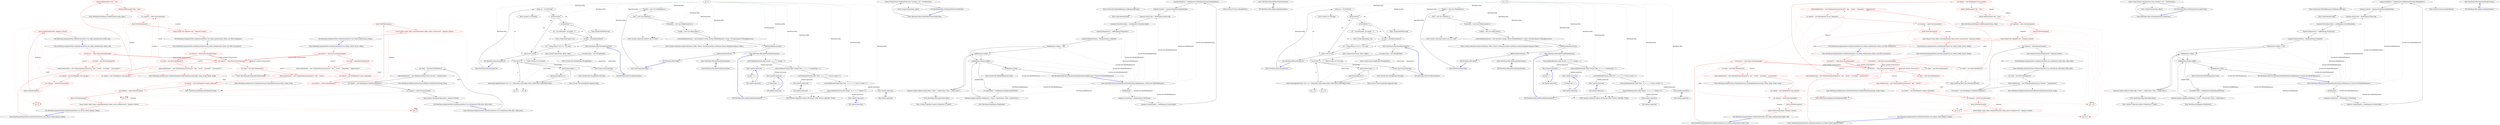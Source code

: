 digraph  {
m0_44 [label="Entry RestSharp.RestRequest.AddParameter(string, object)", span="219-219", cluster="RestSharp.RestRequest.AddParameter(string, object)", file="AuthenticationTests.cs"];
m0_12 [label="Entry RestSharp.IntegrationTests.AuthenticationTests.Can_Obtain_OAuth_Request_Token()", span="19-19", cluster="RestSharp.IntegrationTests.AuthenticationTests.Can_Obtain_OAuth_Request_Token()", file="AuthenticationTests.cs"];
m0_13 [color=red, community=0, label="var baseUrl = ''http://term.ie/oauth/example''", span="21-21", cluster="RestSharp.IntegrationTests.AuthenticationTests.Can_Obtain_OAuth_Request_Token()", file="AuthenticationTests.cs"];
m0_14 [color=red, community=0, label="var client = new RestClient(baseUrl)", span="22-22", cluster="RestSharp.IntegrationTests.AuthenticationTests.Can_Obtain_OAuth_Request_Token()", file="AuthenticationTests.cs"];
m0_15 [color=red, community=0, label="client.Authenticator = new OAuthAuthenticator(baseUrl, ''key'', ''secret'')", span="23-23", cluster="RestSharp.IntegrationTests.AuthenticationTests.Can_Obtain_OAuth_Request_Token()", file="AuthenticationTests.cs"];
m0_17 [color=red, community=0, label="var response = client.Execute(request)", span="25-25", cluster="RestSharp.IntegrationTests.AuthenticationTests.Can_Obtain_OAuth_Request_Token()", file="AuthenticationTests.cs"];
m0_16 [color=red, community=0, label="var request = new RestRequest(''request_token.php'')", span="24-24", cluster="RestSharp.IntegrationTests.AuthenticationTests.Can_Obtain_OAuth_Request_Token()", file="AuthenticationTests.cs"];
m0_18 [color=red, community=0, label="Assert.NotNull(response)", span="27-27", cluster="RestSharp.IntegrationTests.AuthenticationTests.Can_Obtain_OAuth_Request_Token()", file="AuthenticationTests.cs"];
m0_19 [color=red, community=0, label="Assert.Equal(''oauth_token=requestkey&oauth_token_secret=requestsecret'', response.Content)", span="28-28", cluster="RestSharp.IntegrationTests.AuthenticationTests.Can_Obtain_OAuth_Request_Token()", file="AuthenticationTests.cs"];
m0_20 [label="Exit RestSharp.IntegrationTests.AuthenticationTests.Can_Obtain_OAuth_Request_Token()", span="19-19", cluster="RestSharp.IntegrationTests.AuthenticationTests.Can_Obtain_OAuth_Request_Token()", file="AuthenticationTests.cs"];
m0_33 [label="Entry RestSharp.IntegrationTests.AuthenticationTests.Can_Make_Authenticated_OAuth_Call_With_Parameters()", span="46-46", cluster="RestSharp.IntegrationTests.AuthenticationTests.Can_Make_Authenticated_OAuth_Call_With_Parameters()", file="AuthenticationTests.cs"];
m0_34 [color=red, community=0, label="var baseUrl = ''http://term.ie/oauth/example''", span="48-48", cluster="RestSharp.IntegrationTests.AuthenticationTests.Can_Make_Authenticated_OAuth_Call_With_Parameters()", file="AuthenticationTests.cs"];
m0_35 [color=red, community=0, label="var client = new RestClient(baseUrl)", span="49-49", cluster="RestSharp.IntegrationTests.AuthenticationTests.Can_Make_Authenticated_OAuth_Call_With_Parameters()", file="AuthenticationTests.cs"];
m0_36 [color=red, community=0, label="client.Authenticator = new OAuthAuthenticator(baseUrl, ''key'', ''secret'', ''accesskey'', ''accesssecret'')", span="50-50", cluster="RestSharp.IntegrationTests.AuthenticationTests.Can_Make_Authenticated_OAuth_Call_With_Parameters()", file="AuthenticationTests.cs"];
m0_40 [color=red, community=0, label="var response = client.Execute(request)", span="54-54", cluster="RestSharp.IntegrationTests.AuthenticationTests.Can_Make_Authenticated_OAuth_Call_With_Parameters()", file="AuthenticationTests.cs"];
m0_37 [color=red, community=0, label="var request = new RestRequest(''echo_api.php'')", span="51-51", cluster="RestSharp.IntegrationTests.AuthenticationTests.Can_Make_Authenticated_OAuth_Call_With_Parameters()", file="AuthenticationTests.cs"];
m0_38 [color=red, community=0, label="request.AddParameter(''foo'', ''bar'')", span="52-52", cluster="RestSharp.IntegrationTests.AuthenticationTests.Can_Make_Authenticated_OAuth_Call_With_Parameters()", file="AuthenticationTests.cs"];
m0_39 [color=red, community=0, label="request.AddParameter(''fizz'', ''pop'')", span="53-53", cluster="RestSharp.IntegrationTests.AuthenticationTests.Can_Make_Authenticated_OAuth_Call_With_Parameters()", file="AuthenticationTests.cs"];
m0_41 [color=red, community=0, label="Assert.NotNull(response)", span="56-56", cluster="RestSharp.IntegrationTests.AuthenticationTests.Can_Make_Authenticated_OAuth_Call_With_Parameters()", file="AuthenticationTests.cs"];
m0_42 [color=red, community=0, label="Assert.Equal(''fizz=pop&foo=bar'', response.Content)", span="57-57", cluster="RestSharp.IntegrationTests.AuthenticationTests.Can_Make_Authenticated_OAuth_Call_With_Parameters()", file="AuthenticationTests.cs"];
m0_43 [label="Exit RestSharp.IntegrationTests.AuthenticationTests.Can_Make_Authenticated_OAuth_Call_With_Parameters()", span="46-46", cluster="RestSharp.IntegrationTests.AuthenticationTests.Can_Make_Authenticated_OAuth_Call_With_Parameters()", file="AuthenticationTests.cs"];
m0_45 [label="Entry RestSharp.IntegrationTests.AuthenticationTests.Can_Make_Authenticated_OAuth_Call()", span="61-61", cluster="RestSharp.IntegrationTests.AuthenticationTests.Can_Make_Authenticated_OAuth_Call()", file="AuthenticationTests.cs"];
m0_46 [color=red, community=0, label="var baseUrl = ''http://term.ie/oauth/example''", span="63-63", cluster="RestSharp.IntegrationTests.AuthenticationTests.Can_Make_Authenticated_OAuth_Call()", file="AuthenticationTests.cs"];
m0_47 [color=red, community=0, label="var client = new RestClient(baseUrl)", span="64-64", cluster="RestSharp.IntegrationTests.AuthenticationTests.Can_Make_Authenticated_OAuth_Call()", file="AuthenticationTests.cs"];
m0_48 [color=red, community=0, label="client.Authenticator = new OAuthAuthenticator(baseUrl, ''key'', ''secret'', ''accesskey'', ''accesssecret'')", span="65-65", cluster="RestSharp.IntegrationTests.AuthenticationTests.Can_Make_Authenticated_OAuth_Call()", file="AuthenticationTests.cs"];
m0_50 [color=red, community=0, label="var response = client.Execute(request)", span="67-67", cluster="RestSharp.IntegrationTests.AuthenticationTests.Can_Make_Authenticated_OAuth_Call()", file="AuthenticationTests.cs"];
m0_49 [color=red, community=0, label="var request = new RestRequest(''echo_api.php'')", span="66-66", cluster="RestSharp.IntegrationTests.AuthenticationTests.Can_Make_Authenticated_OAuth_Call()", file="AuthenticationTests.cs"];
m0_51 [color=red, community=0, label="Assert.NotNull(response)", span="69-69", cluster="RestSharp.IntegrationTests.AuthenticationTests.Can_Make_Authenticated_OAuth_Call()", file="AuthenticationTests.cs"];
m0_52 [color=red, community=0, label="Assert.Equal(string.Empty, response.Content)", span="70-70", cluster="RestSharp.IntegrationTests.AuthenticationTests.Can_Make_Authenticated_OAuth_Call()", file="AuthenticationTests.cs"];
m0_53 [label="Exit RestSharp.IntegrationTests.AuthenticationTests.Can_Make_Authenticated_OAuth_Call()", span="61-61", cluster="RestSharp.IntegrationTests.AuthenticationTests.Can_Make_Authenticated_OAuth_Call()", file="AuthenticationTests.cs"];
m0_21 [label="Entry RestSharp.Authenticators.OAuthAuthenticator.OAuthAuthenticator(string, string, string)", span="29-29", cluster="RestSharp.Authenticators.OAuthAuthenticator.OAuthAuthenticator(string, string, string)", file="AuthenticationTests.cs"];
m0_9 [label="Entry RestSharp.RestRequest.RestRequest(string)", span="64-64", cluster="RestSharp.RestRequest.RestRequest(string)", file="AuthenticationTests.cs"];
m0_23 [label="Entry RestSharp.IntegrationTests.AuthenticationTests.Can_Obtain_OAuth_Access_Token()", span="32-32", cluster="RestSharp.IntegrationTests.AuthenticationTests.Can_Obtain_OAuth_Access_Token()", file="AuthenticationTests.cs"];
m0_24 [color=red, community=0, label="var baseUrl = ''http://term.ie/oauth/example''", span="34-34", cluster="RestSharp.IntegrationTests.AuthenticationTests.Can_Obtain_OAuth_Access_Token()", file="AuthenticationTests.cs"];
m0_25 [color=red, community=0, label="var client = new RestClient(baseUrl)", span="35-35", cluster="RestSharp.IntegrationTests.AuthenticationTests.Can_Obtain_OAuth_Access_Token()", file="AuthenticationTests.cs"];
m0_26 [color=red, community=0, label="client.Authenticator = new OAuthAuthenticator(baseUrl, ''key'', ''secret'', ''requestkey'', ''requestsecret'')", span="36-36", cluster="RestSharp.IntegrationTests.AuthenticationTests.Can_Obtain_OAuth_Access_Token()", file="AuthenticationTests.cs"];
m0_28 [color=red, community=0, label="var response = client.Execute(request)", span="38-38", cluster="RestSharp.IntegrationTests.AuthenticationTests.Can_Obtain_OAuth_Access_Token()", file="AuthenticationTests.cs"];
m0_27 [color=red, community=0, label="var request = new RestRequest(''access_token.php'')", span="37-37", cluster="RestSharp.IntegrationTests.AuthenticationTests.Can_Obtain_OAuth_Access_Token()", file="AuthenticationTests.cs"];
m0_29 [color=red, community=0, label="Assert.NotNull(response)", span="40-40", cluster="RestSharp.IntegrationTests.AuthenticationTests.Can_Obtain_OAuth_Access_Token()", file="AuthenticationTests.cs"];
m0_30 [color=red, community=0, label="Assert.Equal(''oauth_token=accesskey&oauth_token_secret=accesssecret'', response.Content)", span="41-41", cluster="RestSharp.IntegrationTests.AuthenticationTests.Can_Obtain_OAuth_Access_Token()", file="AuthenticationTests.cs"];
m0_31 [label="Exit RestSharp.IntegrationTests.AuthenticationTests.Can_Obtain_OAuth_Access_Token()", span="32-32", cluster="RestSharp.IntegrationTests.AuthenticationTests.Can_Obtain_OAuth_Access_Token()", file="AuthenticationTests.cs"];
m0_32 [label="Entry RestSharp.Authenticators.OAuthAuthenticator.OAuthAuthenticator(string, string, string, string, string)", span="33-33", cluster="RestSharp.Authenticators.OAuthAuthenticator.OAuthAuthenticator(string, string, string, string, string)", file="AuthenticationTests.cs"];
m0_8 [label="Entry RestSharp.HttpBasicAuthenticator.HttpBasicAuthenticator(string, string)", span="27-27", cluster="RestSharp.HttpBasicAuthenticator.HttpBasicAuthenticator(string, string)", file="AuthenticationTests.cs"];
m0_0 [label="Entry RestSharp.IntegrationTests.AuthenticationTests.Can_Authenticate_With_Basic_Http_Auth()", span="9-9", cluster="RestSharp.IntegrationTests.AuthenticationTests.Can_Authenticate_With_Basic_Http_Auth()", file="AuthenticationTests.cs"];
m0_1 [label="var client = new RestClient(BaseUrl)", span="10-10", cluster="RestSharp.IntegrationTests.AuthenticationTests.Can_Authenticate_With_Basic_Http_Auth()", file="AuthenticationTests.cs"];
m0_2 [label="client.Authenticator = new HttpBasicAuthenticator(''testuser'', ''testpassword'')", span="11-11", cluster="RestSharp.IntegrationTests.AuthenticationTests.Can_Authenticate_With_Basic_Http_Auth()", file="AuthenticationTests.cs"];
m0_4 [label="var response = client.Execute(request)", span="13-13", cluster="RestSharp.IntegrationTests.AuthenticationTests.Can_Authenticate_With_Basic_Http_Auth()", file="AuthenticationTests.cs"];
m0_3 [label="var request = new RestRequest(''Authentication/Basic'')", span="12-12", cluster="RestSharp.IntegrationTests.AuthenticationTests.Can_Authenticate_With_Basic_Http_Auth()", file="AuthenticationTests.cs"];
m0_5 [label="Assert.Equal(''testuser|testpassword'', response.Content)", span="15-15", cluster="RestSharp.IntegrationTests.AuthenticationTests.Can_Authenticate_With_Basic_Http_Auth()", file="AuthenticationTests.cs"];
m0_6 [label="Exit RestSharp.IntegrationTests.AuthenticationTests.Can_Authenticate_With_Basic_Http_Auth()", span="9-9", cluster="RestSharp.IntegrationTests.AuthenticationTests.Can_Authenticate_With_Basic_Http_Auth()", file="AuthenticationTests.cs"];
m0_7 [label="Entry RestSharp.RestClient.RestClient(string)", span="54-54", cluster="RestSharp.RestClient.RestClient(string)", file="AuthenticationTests.cs"];
m1_51 [label="Entry RestSharp.Http.EncodeParameters()", span="178-178", cluster="RestSharp.Http.EncodeParameters()", file="Http.cs"];
m1_54 [label="var querystring = new StringBuilder()", span="180-180", cluster="RestSharp.Http.EncodeParameters()", file="Http.cs"];
m1_55 [label=Parameters, span="181-181", cluster="RestSharp.Http.EncodeParameters()", file="Http.cs"];
m1_56 [label="querystring.Length > 1", span="183-183", cluster="RestSharp.Http.EncodeParameters()", file="Http.cs"];
m1_57 [label="querystring.Append(''&'')", span="184-184", cluster="RestSharp.Http.EncodeParameters()", file="Http.cs"];
m1_58 [label="querystring.AppendFormat(''{0}={1}'', HttpUtility.UrlEncode(p.Name), HttpUtility.UrlEncode(p.Value))", span="185-185", cluster="RestSharp.Http.EncodeParameters()", file="Http.cs"];
m1_59 [label="return querystring.ToString();", span="188-188", cluster="RestSharp.Http.EncodeParameters()", file="Http.cs"];
m1_60 [label="Exit RestSharp.Http.EncodeParameters()", span="178-178", cluster="RestSharp.Http.EncodeParameters()", file="Http.cs"];
m1_22 [label="Entry System.Collections.Generic.IDictionary<TKey, TValue>.Add(TKey, TValue)", span="0-0", cluster="System.Collections.Generic.IDictionary<TKey, TValue>.Add(TKey, TValue)", file="Http.cs"];
m1_61 [label="Entry System.Text.StringBuilder.StringBuilder()", span="0-0", cluster="System.Text.StringBuilder.StringBuilder()", file="Http.cs"];
m1_38 [label="Entry string.Format(string, object)", span="0-0", cluster="string.Format(string, object)", file="Http.cs"];
m1_9 [label="Entry System.Collections.Generic.List<T>.List()", span="0-0", cluster="System.Collections.Generic.List<T>.List()", file="Http.cs"];
m1_84 [label="Entry System.Net.HttpWebResponse.GetResponseStream()", span="0-0", cluster="System.Net.HttpWebResponse.GetResponseStream()", file="Http.cs"];
m1_33 [label="Entry lambda expression", span="152-152", cluster="lambda expression", file="Http.cs"];
m1_23 [label="Entry lambda expression", span="148-148", cluster="lambda expression", file="Http.cs"];
m1_26 [label="Entry lambda expression", span="149-149", cluster="lambda expression", file="Http.cs"];
m1_29 [label="Entry lambda expression", span="150-150", cluster="lambda expression", file="Http.cs"];
m1_31 [label="Entry lambda expression", span="151-151", cluster="lambda expression", file="Http.cs"];
m1_24 [label="r.Accept = v", span="148-148", cluster="lambda expression", file="Http.cs"];
m1_25 [label="Exit lambda expression", span="148-148", cluster="lambda expression", file="Http.cs"];
m1_27 [label="r.ContentType = v", span="149-149", cluster="lambda expression", file="Http.cs"];
m1_28 [label="Exit lambda expression", span="149-149", cluster="lambda expression", file="Http.cs"];
m1_30 [label="Exit lambda expression", span="150-150", cluster="lambda expression", file="Http.cs"];
m1_32 [label="Exit lambda expression", span="151-151", cluster="lambda expression", file="Http.cs"];
m1_34 [label="Exit lambda expression", span="152-152", cluster="lambda expression", file="Http.cs"];
m1_0 [label="Entry RestSharp.Http.Http()", span="131-131", cluster="RestSharp.Http.Http()", file="Http.cs"];
m1_1 [label="Headers = new List<HttpHeader>()", span="133-133", cluster="RestSharp.Http.Http()", file="Http.cs"];
m1_2 [label="Files = new List<HttpFile>()", span="134-134", cluster="RestSharp.Http.Http()", file="Http.cs"];
m1_3 [label="Parameters = new List<HttpParameter>()", span="135-135", cluster="RestSharp.Http.Http()", file="Http.cs"];
m1_4 [label="Cookies = new List<HttpCookie>()", span="136-136", cluster="RestSharp.Http.Http()", file="Http.cs"];
m1_5 [label="_restrictedHeaderActions = new Dictionary<string, Action<HttpWebRequest, string>>(StringComparer.OrdinalIgnoreCase)", span="138-138", cluster="RestSharp.Http.Http()", file="Http.cs"];
m1_6 [label="AddSharedHeaderActions()", span="140-140", cluster="RestSharp.Http.Http()", file="Http.cs"];
m1_7 [label="AddSyncHeaderActions()", span="141-141", cluster="RestSharp.Http.Http()", file="Http.cs"];
m1_8 [label="Exit RestSharp.Http.Http()", span="131-131", cluster="RestSharp.Http.Http()", file="Http.cs"];
m1_66 [label="Entry RestSharp.Http.ExtractResponseData(RestSharp.HttpResponse, System.Net.HttpWebResponse)", span="191-191", cluster="RestSharp.Http.ExtractResponseData(RestSharp.HttpResponse, System.Net.HttpWebResponse)", file="Http.cs"];
m1_67 [label=webResponse, span="193-193", cluster="RestSharp.Http.ExtractResponseData(RestSharp.HttpResponse, System.Net.HttpWebResponse)", file="Http.cs"];
m1_68 [label="response.ContentType = webResponse.ContentType", span="199-199", cluster="RestSharp.Http.ExtractResponseData(RestSharp.HttpResponse, System.Net.HttpWebResponse)", file="Http.cs"];
m1_69 [label="response.ContentLength = webResponse.ContentLength", span="200-200", cluster="RestSharp.Http.ExtractResponseData(RestSharp.HttpResponse, System.Net.HttpWebResponse)", file="Http.cs"];
m1_70 [label="response.RawBytes = webResponse.GetResponseStream().ReadAsBytes()", span="201-201", cluster="RestSharp.Http.ExtractResponseData(RestSharp.HttpResponse, System.Net.HttpWebResponse)", file="Http.cs"];
m1_71 [label="response.Content = response.RawBytes.ReadAsString()", span="202-202", cluster="RestSharp.Http.ExtractResponseData(RestSharp.HttpResponse, System.Net.HttpWebResponse)", file="Http.cs"];
m1_72 [label="response.StatusCode = webResponse.StatusCode", span="203-203", cluster="RestSharp.Http.ExtractResponseData(RestSharp.HttpResponse, System.Net.HttpWebResponse)", file="Http.cs"];
m1_73 [label="response.StatusDescription = webResponse.StatusDescription", span="204-204", cluster="RestSharp.Http.ExtractResponseData(RestSharp.HttpResponse, System.Net.HttpWebResponse)", file="Http.cs"];
m1_74 [label="response.ResponseUri = webResponse.ResponseUri", span="205-205", cluster="RestSharp.Http.ExtractResponseData(RestSharp.HttpResponse, System.Net.HttpWebResponse)", file="Http.cs"];
m1_75 [label="response.ResponseStatus = ResponseStatus.Completed", span="206-206", cluster="RestSharp.Http.ExtractResponseData(RestSharp.HttpResponse, System.Net.HttpWebResponse)", file="Http.cs"];
m1_76 [label="webResponse.Cookies != null", span="208-208", cluster="RestSharp.Http.ExtractResponseData(RestSharp.HttpResponse, System.Net.HttpWebResponse)", file="Http.cs"];
m1_77 [label="webResponse.Cookies", span="210-210", cluster="RestSharp.Http.ExtractResponseData(RestSharp.HttpResponse, System.Net.HttpWebResponse)", file="Http.cs"];
m1_78 [label="response.Cookies.Add(new HttpCookie { Name = cookie.Name, Value = cookie.Value })", span="212-212", cluster="RestSharp.Http.ExtractResponseData(RestSharp.HttpResponse, System.Net.HttpWebResponse)", file="Http.cs"];
m1_79 [label="webResponse.Headers.AllKeys", span="216-216", cluster="RestSharp.Http.ExtractResponseData(RestSharp.HttpResponse, System.Net.HttpWebResponse)", file="Http.cs"];
m1_80 [label="var headerValue = webResponse.Headers[headerName]", span="218-218", cluster="RestSharp.Http.ExtractResponseData(RestSharp.HttpResponse, System.Net.HttpWebResponse)", file="Http.cs"];
m1_81 [label="response.Headers.Add(new HttpHeader { Name = headerName, Value = headerValue })", span="219-219", cluster="RestSharp.Http.ExtractResponseData(RestSharp.HttpResponse, System.Net.HttpWebResponse)", file="Http.cs"];
m1_82 [label="webResponse.Close()", span="222-222", cluster="RestSharp.Http.ExtractResponseData(RestSharp.HttpResponse, System.Net.HttpWebResponse)", file="Http.cs"];
m1_83 [label="Exit RestSharp.Http.ExtractResponseData(RestSharp.HttpResponse, System.Net.HttpWebResponse)", span="191-191", cluster="RestSharp.Http.ExtractResponseData(RestSharp.HttpResponse, System.Net.HttpWebResponse)", file="Http.cs"];
m1_87 [label="Entry RestSharp.HttpCookie.HttpCookie()", span="10-10", cluster="RestSharp.HttpCookie.HttpCookie()", file="Http.cs"];
m1_62 [label="Entry System.Text.StringBuilder.Append(string)", span="0-0", cluster="System.Text.StringBuilder.Append(string)", file="Http.cs"];
m1_39 [label="Entry RestSharp.Http.AssembleUrl()", span="163-163", cluster="RestSharp.Http.AssembleUrl()", file="Http.cs"];
m1_40 [label="string url = Url.ToString()", span="165-165", cluster="RestSharp.Http.AssembleUrl()", file="Http.cs"];
m1_41 [label=HasParameters, span="166-166", cluster="RestSharp.Http.AssembleUrl()", file="Http.cs"];
m1_42 [label="url.EndsWith(''/'')", span="168-168", cluster="RestSharp.Http.AssembleUrl()", file="Http.cs"];
m1_43 [label="url = url.Substring(0, url.Length - 1)", span="170-170", cluster="RestSharp.Http.AssembleUrl()", file="Http.cs"];
m1_45 [label="url = string.Format(''{0}?{1}'', url, data)", span="173-173", cluster="RestSharp.Http.AssembleUrl()", file="Http.cs"];
m1_46 [label="return new Uri(url);", span="175-175", cluster="RestSharp.Http.AssembleUrl()", file="Http.cs"];
m1_44 [label="var data = EncodeParameters()", span="172-172", cluster="RestSharp.Http.AssembleUrl()", file="Http.cs"];
m1_47 [label="Exit RestSharp.Http.AssembleUrl()", span="163-163", cluster="RestSharp.Http.AssembleUrl()", file="Http.cs"];
m1_48 [label="Entry System.Uri.ToString()", span="0-0", cluster="System.Uri.ToString()", file="Http.cs"];
m1_12 [label="Entry RestSharp.Http.AddSyncHeaderActions()", span="144-144", cluster="RestSharp.Http.AddSyncHeaderActions()", file="Http.cs"];
m1_13 [label="Exit RestSharp.Http.AddSyncHeaderActions()", span="144-144", cluster="RestSharp.Http.AddSyncHeaderActions()", file="Http.cs"];
m1_86 [label="Entry byte[].ReadAsString()", span="63-63", cluster="byte[].ReadAsString()", file="Http.cs"];
m1_11 [label="Entry RestSharp.Http.AddSharedHeaderActions()", span="146-146", cluster="RestSharp.Http.AddSharedHeaderActions()", file="Http.cs"];
m1_16 [label="_restrictedHeaderActions.Add(''Accept'', (r, v) => r.Accept = v)", span="148-148", cluster="RestSharp.Http.AddSharedHeaderActions()", file="Http.cs"];
m1_17 [label="_restrictedHeaderActions.Add(''Content-Type'', (r, v) => r.ContentType = v)", span="149-149", cluster="RestSharp.Http.AddSharedHeaderActions()", file="Http.cs"];
m1_18 [label="_restrictedHeaderActions.Add(''Date'', (r, v) => { /* Set by system */ })", span="150-150", cluster="RestSharp.Http.AddSharedHeaderActions()", file="Http.cs"];
m1_19 [label="_restrictedHeaderActions.Add(''Host'', (r, v) => { /* Set by system */ })", span="151-151", cluster="RestSharp.Http.AddSharedHeaderActions()", file="Http.cs"];
m1_20 [label="_restrictedHeaderActions.Add(''Range'', (r, v) => { /* Ignore */ })", span="152-152", cluster="RestSharp.Http.AddSharedHeaderActions()", file="Http.cs"];
m1_21 [label="Exit RestSharp.Http.AddSharedHeaderActions()", span="146-146", cluster="RestSharp.Http.AddSharedHeaderActions()", file="Http.cs"];
m1_88 [label="Entry System.Collections.Generic.ICollection<T>.Add(T)", span="0-0", cluster="System.Collections.Generic.ICollection<T>.Add(T)", file="Http.cs"];
m1_65 [label="Entry System.Text.StringBuilder.ToString()", span="0-0", cluster="System.Text.StringBuilder.ToString()", file="Http.cs"];
m1_90 [label="Entry System.Net.HttpWebResponse.Close()", span="0-0", cluster="System.Net.HttpWebResponse.Close()", file="Http.cs"];
m1_53 [label="Entry System.Uri.Uri(string)", span="0-0", cluster="System.Uri.Uri(string)", file="Http.cs"];
m1_50 [label="Entry string.Substring(int, int)", span="0-0", cluster="string.Substring(int, int)", file="Http.cs"];
m1_52 [label="Entry string.Format(string, object, object)", span="0-0", cluster="string.Format(string, object, object)", file="Http.cs"];
m1_85 [label="Entry System.IO.Stream.ReadAsBytes()", span="83-83", cluster="System.IO.Stream.ReadAsBytes()", file="Http.cs"];
m1_49 [label="Entry string.EndsWith(string)", span="0-0", cluster="string.EndsWith(string)", file="Http.cs"];
m1_35 [label="Entry RestSharp.Http.GetMultipartFormContentType()", span="156-156", cluster="RestSharp.Http.GetMultipartFormContentType()", file="Http.cs"];
m1_36 [label="return string.Format(''multipart/form-data; boundary={0}'', FormBoundary);", span="158-158", cluster="RestSharp.Http.GetMultipartFormContentType()", file="Http.cs"];
m1_37 [label="Exit RestSharp.Http.GetMultipartFormContentType()", span="156-156", cluster="RestSharp.Http.GetMultipartFormContentType()", file="Http.cs"];
m1_10 [label="Entry System.Collections.Generic.Dictionary<TKey, TValue>.Dictionary(System.Collections.Generic.IEqualityComparer<TKey>)", span="0-0", cluster="System.Collections.Generic.Dictionary<TKey, TValue>.Dictionary(System.Collections.Generic.IEqualityComparer<TKey>)", file="Http.cs"];
m1_89 [label="Entry RestSharp.HttpHeader.HttpHeader()", span="10-10", cluster="RestSharp.HttpHeader.HttpHeader()", file="Http.cs"];
m1_14 [label="Entry RestSharp.Http.AddAsyncHeaderActions()", span="145-145", cluster="RestSharp.Http.AddAsyncHeaderActions()", file="Http.cs"];
m1_15 [label="Exit RestSharp.Http.AddAsyncHeaderActions()", span="145-145", cluster="RestSharp.Http.AddAsyncHeaderActions()", file="Http.cs"];
m2_1_51 [label="Entry RestSharp.Http.EncodeParameters()", span="178-178", cluster="RestSharp.Http.EncodeParameters()", file=merged];
m2_1_54 [label="var querystring = new StringBuilder()", span="180-180", cluster="RestSharp.Http.EncodeParameters()", file=merged];
m2_1_55 [label=Parameters, span="181-181", cluster="RestSharp.Http.EncodeParameters()", file=merged];
m2_1_56 [label="querystring.Length > 1", span="183-183", cluster="RestSharp.Http.EncodeParameters()", file=merged];
m2_1_57 [label="querystring.Append(''&'')", span="184-184", cluster="RestSharp.Http.EncodeParameters()", file=merged];
m2_1_58 [label="querystring.AppendFormat(''{0}={1}'', HttpUtility.UrlEncode(p.Name), HttpUtility.UrlEncode(p.Value))", span="185-185", cluster="RestSharp.Http.EncodeParameters()", file=merged];
m2_1_59 [label="return querystring.ToString();", span="188-188", cluster="RestSharp.Http.EncodeParameters()", file=merged];
m2_1_60 [label="Exit RestSharp.Http.EncodeParameters()", span="178-178", cluster="RestSharp.Http.EncodeParameters()", file=merged];
m2_1_22 [label="Entry System.Collections.Generic.IDictionary<TKey, TValue>.Add(TKey, TValue)", span="0-0", cluster="System.Collections.Generic.IDictionary<TKey, TValue>.Add(TKey, TValue)", file=merged];
m2_0_9 [label="Entry RestSharp.RestRequest.RestRequest(string)", span="64-64", cluster="RestSharp.RestRequest.RestRequest(string)", file=merged];
m2_1_61 [label="Entry System.Text.StringBuilder.StringBuilder()", span="0-0", cluster="System.Text.StringBuilder.StringBuilder()", file=merged];
m2_1_38 [label="Entry string.Format(string, object)", span="0-0", cluster="string.Format(string, object)", file=merged];
m2_0_8 [label="Entry RestSharp.HttpBasicAuthenticator.HttpBasicAuthenticator(string, string)", span="27-27", cluster="RestSharp.HttpBasicAuthenticator.HttpBasicAuthenticator(string, string)", file=merged];
m2_1_9 [label="Entry System.Collections.Generic.List<T>.List()", span="0-0", cluster="System.Collections.Generic.List<T>.List()", file=merged];
m2_1_84 [label="Entry System.Net.HttpWebResponse.GetResponseStream()", span="0-0", cluster="System.Net.HttpWebResponse.GetResponseStream()", file=merged];
m2_1_31 [label="Entry lambda expression", span="151-151", cluster="lambda expression", file=merged];
m2_1_33 [label="Entry lambda expression", span="152-152", cluster="lambda expression", file=merged];
m2_1_23 [label="Entry lambda expression", span="148-148", cluster="lambda expression", file=merged];
m2_1_26 [label="Entry lambda expression", span="149-149", cluster="lambda expression", file=merged];
m2_1_29 [label="Entry lambda expression", span="150-150", cluster="lambda expression", file=merged];
m2_1_24 [label="r.Accept = v", span="148-148", cluster="lambda expression", file=merged];
m2_1_25 [label="Exit lambda expression", span="148-148", cluster="lambda expression", file=merged];
m2_1_27 [label="r.ContentType = v", span="149-149", cluster="lambda expression", file=merged];
m2_1_28 [label="Exit lambda expression", span="149-149", cluster="lambda expression", file=merged];
m2_1_30 [label="Exit lambda expression", span="150-150", cluster="lambda expression", file=merged];
m2_1_32 [label="Exit lambda expression", span="151-151", cluster="lambda expression", file=merged];
m2_1_34 [label="Exit lambda expression", span="152-152", cluster="lambda expression", file=merged];
m2_1_87 [label="Entry RestSharp.HttpCookie.HttpCookie()", span="10-10", cluster="RestSharp.HttpCookie.HttpCookie()", file=merged];
m2_0_7 [label="Entry RestSharp.RestClient.RestClient(string)", span="54-54", cluster="RestSharp.RestClient.RestClient(string)", file=merged];
m2_1_0 [label="Entry RestSharp.Http.Http()", span="131-131", cluster="RestSharp.Http.Http()", file=merged];
m2_1_1 [label="Headers = new List<HttpHeader>()", span="133-133", cluster="RestSharp.Http.Http()", file=merged];
m2_1_2 [label="Files = new List<HttpFile>()", span="134-134", cluster="RestSharp.Http.Http()", file=merged];
m2_1_3 [label="Parameters = new List<HttpParameter>()", span="135-135", cluster="RestSharp.Http.Http()", file=merged];
m2_1_4 [label="Cookies = new List<HttpCookie>()", span="136-136", cluster="RestSharp.Http.Http()", file=merged];
m2_1_5 [label="_restrictedHeaderActions = new Dictionary<string, Action<HttpWebRequest, string>>(StringComparer.OrdinalIgnoreCase)", span="138-138", cluster="RestSharp.Http.Http()", file=merged];
m2_1_6 [label="AddSharedHeaderActions()", span="140-140", cluster="RestSharp.Http.Http()", file=merged];
m2_1_7 [label="AddSyncHeaderActions()", span="141-141", cluster="RestSharp.Http.Http()", file=merged];
m2_1_8 [label="Exit RestSharp.Http.Http()", span="131-131", cluster="RestSharp.Http.Http()", file=merged];
m2_1_66 [label="Entry RestSharp.Http.ExtractResponseData(RestSharp.HttpResponse, System.Net.HttpWebResponse)", span="191-191", cluster="RestSharp.Http.ExtractResponseData(RestSharp.HttpResponse, System.Net.HttpWebResponse)", file=merged];
m2_1_67 [label=webResponse, span="193-193", cluster="RestSharp.Http.ExtractResponseData(RestSharp.HttpResponse, System.Net.HttpWebResponse)", file=merged];
m2_1_68 [label="response.ContentType = webResponse.ContentType", span="199-199", cluster="RestSharp.Http.ExtractResponseData(RestSharp.HttpResponse, System.Net.HttpWebResponse)", file=merged];
m2_1_69 [label="response.ContentLength = webResponse.ContentLength", span="200-200", cluster="RestSharp.Http.ExtractResponseData(RestSharp.HttpResponse, System.Net.HttpWebResponse)", file=merged];
m2_1_70 [label="response.RawBytes = webResponse.GetResponseStream().ReadAsBytes()", span="201-201", cluster="RestSharp.Http.ExtractResponseData(RestSharp.HttpResponse, System.Net.HttpWebResponse)", file=merged];
m2_1_71 [label="response.Content = response.RawBytes.ReadAsString()", span="202-202", cluster="RestSharp.Http.ExtractResponseData(RestSharp.HttpResponse, System.Net.HttpWebResponse)", file=merged];
m2_1_72 [label="response.StatusCode = webResponse.StatusCode", span="203-203", cluster="RestSharp.Http.ExtractResponseData(RestSharp.HttpResponse, System.Net.HttpWebResponse)", file=merged];
m2_1_73 [label="response.StatusDescription = webResponse.StatusDescription", span="204-204", cluster="RestSharp.Http.ExtractResponseData(RestSharp.HttpResponse, System.Net.HttpWebResponse)", file=merged];
m2_1_74 [label="response.ResponseUri = webResponse.ResponseUri", span="205-205", cluster="RestSharp.Http.ExtractResponseData(RestSharp.HttpResponse, System.Net.HttpWebResponse)", file=merged];
m2_1_75 [label="response.ResponseStatus = ResponseStatus.Completed", span="206-206", cluster="RestSharp.Http.ExtractResponseData(RestSharp.HttpResponse, System.Net.HttpWebResponse)", file=merged];
m2_1_76 [label="webResponse.Cookies != null", span="208-208", cluster="RestSharp.Http.ExtractResponseData(RestSharp.HttpResponse, System.Net.HttpWebResponse)", file=merged];
m2_1_77 [label="webResponse.Cookies", span="210-210", cluster="RestSharp.Http.ExtractResponseData(RestSharp.HttpResponse, System.Net.HttpWebResponse)", file=merged];
m2_1_78 [label="response.Cookies.Add(new HttpCookie { Name = cookie.Name, Value = cookie.Value })", span="212-212", cluster="RestSharp.Http.ExtractResponseData(RestSharp.HttpResponse, System.Net.HttpWebResponse)", file=merged];
m2_1_79 [label="webResponse.Headers.AllKeys", span="216-216", cluster="RestSharp.Http.ExtractResponseData(RestSharp.HttpResponse, System.Net.HttpWebResponse)", file=merged];
m2_1_80 [label="var headerValue = webResponse.Headers[headerName]", span="218-218", cluster="RestSharp.Http.ExtractResponseData(RestSharp.HttpResponse, System.Net.HttpWebResponse)", file=merged];
m2_1_81 [label="response.Headers.Add(new HttpHeader { Name = headerName, Value = headerValue })", span="219-219", cluster="RestSharp.Http.ExtractResponseData(RestSharp.HttpResponse, System.Net.HttpWebResponse)", file=merged];
m2_1_82 [label="webResponse.Close()", span="222-222", cluster="RestSharp.Http.ExtractResponseData(RestSharp.HttpResponse, System.Net.HttpWebResponse)", file=merged];
m2_1_83 [label="Exit RestSharp.Http.ExtractResponseData(RestSharp.HttpResponse, System.Net.HttpWebResponse)", span="191-191", cluster="RestSharp.Http.ExtractResponseData(RestSharp.HttpResponse, System.Net.HttpWebResponse)", file=merged];
m2_0_33 [label="Entry RestSharp.IntegrationTests.AuthenticationTests.Can_Make_Authenticated_OAuth_Call_With_Parameters()", span="46-46", cluster="RestSharp.IntegrationTests.AuthenticationTests.Can_Make_Authenticated_OAuth_Call_With_Parameters()", file=merged];
m2_0_34 [color=red, community=0, label="var baseUrl = ''http://term.ie/oauth/example''", span="48-48", cluster="RestSharp.IntegrationTests.AuthenticationTests.Can_Make_Authenticated_OAuth_Call_With_Parameters()", file=merged];
m2_0_35 [color=red, community=0, label="var client = new RestClient(baseUrl)", span="49-49", cluster="RestSharp.IntegrationTests.AuthenticationTests.Can_Make_Authenticated_OAuth_Call_With_Parameters()", file=merged];
m2_0_36 [color=red, community=0, label="client.Authenticator = new OAuthAuthenticator(baseUrl, ''key'', ''secret'', ''accesskey'', ''accesssecret'')", span="50-50", cluster="RestSharp.IntegrationTests.AuthenticationTests.Can_Make_Authenticated_OAuth_Call_With_Parameters()", file=merged];
m2_0_40 [color=red, community=0, label="var response = client.Execute(request)", span="54-54", cluster="RestSharp.IntegrationTests.AuthenticationTests.Can_Make_Authenticated_OAuth_Call_With_Parameters()", file=merged];
m2_0_37 [color=red, community=0, label="var request = new RestRequest(''echo_api.php'')", span="51-51", cluster="RestSharp.IntegrationTests.AuthenticationTests.Can_Make_Authenticated_OAuth_Call_With_Parameters()", file=merged];
m2_0_38 [color=red, community=0, label="request.AddParameter(''foo'', ''bar'')", span="52-52", cluster="RestSharp.IntegrationTests.AuthenticationTests.Can_Make_Authenticated_OAuth_Call_With_Parameters()", file=merged];
m2_0_39 [color=red, community=0, label="request.AddParameter(''fizz'', ''pop'')", span="53-53", cluster="RestSharp.IntegrationTests.AuthenticationTests.Can_Make_Authenticated_OAuth_Call_With_Parameters()", file=merged];
m2_0_41 [color=red, community=0, label="Assert.NotNull(response)", span="56-56", cluster="RestSharp.IntegrationTests.AuthenticationTests.Can_Make_Authenticated_OAuth_Call_With_Parameters()", file=merged];
m2_0_42 [color=red, community=0, label="Assert.Equal(''fizz=pop&foo=bar'', response.Content)", span="57-57", cluster="RestSharp.IntegrationTests.AuthenticationTests.Can_Make_Authenticated_OAuth_Call_With_Parameters()", file=merged];
m2_0_43 [label="Exit RestSharp.IntegrationTests.AuthenticationTests.Can_Make_Authenticated_OAuth_Call_With_Parameters()", span="46-46", cluster="RestSharp.IntegrationTests.AuthenticationTests.Can_Make_Authenticated_OAuth_Call_With_Parameters()", file=merged];
m2_1_62 [label="Entry System.Text.StringBuilder.Append(string)", span="0-0", cluster="System.Text.StringBuilder.Append(string)", file=merged];
m2_1_39 [label="Entry RestSharp.Http.AssembleUrl()", span="163-163", cluster="RestSharp.Http.AssembleUrl()", file=merged];
m2_1_40 [label="string url = Url.ToString()", span="165-165", cluster="RestSharp.Http.AssembleUrl()", file=merged];
m2_1_41 [label=HasParameters, span="166-166", cluster="RestSharp.Http.AssembleUrl()", file=merged];
m2_1_42 [label="url.EndsWith(''/'')", span="168-168", cluster="RestSharp.Http.AssembleUrl()", file=merged];
m2_1_43 [label="url = url.Substring(0, url.Length - 1)", span="170-170", cluster="RestSharp.Http.AssembleUrl()", file=merged];
m2_1_45 [label="url = string.Format(''{0}?{1}'', url, data)", span="173-173", cluster="RestSharp.Http.AssembleUrl()", file=merged];
m2_1_46 [label="return new Uri(url);", span="175-175", cluster="RestSharp.Http.AssembleUrl()", file=merged];
m2_1_44 [label="var data = EncodeParameters()", span="172-172", cluster="RestSharp.Http.AssembleUrl()", file=merged];
m2_1_47 [label="Exit RestSharp.Http.AssembleUrl()", span="163-163", cluster="RestSharp.Http.AssembleUrl()", file=merged];
m2_0_21 [label="Entry RestSharp.Authenticators.OAuthAuthenticator.OAuthAuthenticator(string, string, string)", span="29-29", cluster="RestSharp.Authenticators.OAuthAuthenticator.OAuthAuthenticator(string, string, string)", file=merged];
m2_1_48 [label="Entry System.Uri.ToString()", span="0-0", cluster="System.Uri.ToString()", file=merged];
m2_1_12 [label="Entry RestSharp.Http.AddSyncHeaderActions()", span="144-144", cluster="RestSharp.Http.AddSyncHeaderActions()", file=merged];
m2_1_13 [label="Exit RestSharp.Http.AddSyncHeaderActions()", span="144-144", cluster="RestSharp.Http.AddSyncHeaderActions()", file=merged];
m2_1_86 [label="Entry byte[].ReadAsString()", span="63-63", cluster="byte[].ReadAsString()", file=merged];
m2_1_11 [label="Entry RestSharp.Http.AddSharedHeaderActions()", span="146-146", cluster="RestSharp.Http.AddSharedHeaderActions()", file=merged];
m2_1_16 [label="_restrictedHeaderActions.Add(''Accept'', (r, v) => r.Accept = v)", span="148-148", cluster="RestSharp.Http.AddSharedHeaderActions()", file=merged];
m2_1_17 [label="_restrictedHeaderActions.Add(''Content-Type'', (r, v) => r.ContentType = v)", span="149-149", cluster="RestSharp.Http.AddSharedHeaderActions()", file=merged];
m2_1_18 [label="_restrictedHeaderActions.Add(''Date'', (r, v) => { /* Set by system */ })", span="150-150", cluster="RestSharp.Http.AddSharedHeaderActions()", file=merged];
m2_1_19 [label="_restrictedHeaderActions.Add(''Host'', (r, v) => { /* Set by system */ })", span="151-151", cluster="RestSharp.Http.AddSharedHeaderActions()", file=merged];
m2_1_20 [label="_restrictedHeaderActions.Add(''Range'', (r, v) => { /* Ignore */ })", span="152-152", cluster="RestSharp.Http.AddSharedHeaderActions()", file=merged];
m2_1_21 [label="Exit RestSharp.Http.AddSharedHeaderActions()", span="146-146", cluster="RestSharp.Http.AddSharedHeaderActions()", file=merged];
m2_0_44 [label="Entry RestSharp.RestRequest.AddParameter(string, object)", span="219-219", cluster="RestSharp.RestRequest.AddParameter(string, object)", file=merged];
m2_0_12 [label="Entry RestSharp.IntegrationTests.AuthenticationTests.Can_Obtain_OAuth_Request_Token()", span="19-19", cluster="RestSharp.IntegrationTests.AuthenticationTests.Can_Obtain_OAuth_Request_Token()", file=merged];
m2_0_13 [color=red, community=0, label="var baseUrl = ''http://term.ie/oauth/example''", span="21-21", cluster="RestSharp.IntegrationTests.AuthenticationTests.Can_Obtain_OAuth_Request_Token()", file=merged];
m2_0_14 [color=red, community=0, label="var client = new RestClient(baseUrl)", span="22-22", cluster="RestSharp.IntegrationTests.AuthenticationTests.Can_Obtain_OAuth_Request_Token()", file=merged];
m2_0_15 [color=red, community=0, label="client.Authenticator = new OAuthAuthenticator(baseUrl, ''key'', ''secret'')", span="23-23", cluster="RestSharp.IntegrationTests.AuthenticationTests.Can_Obtain_OAuth_Request_Token()", file=merged];
m2_0_17 [color=red, community=0, label="var response = client.Execute(request)", span="25-25", cluster="RestSharp.IntegrationTests.AuthenticationTests.Can_Obtain_OAuth_Request_Token()", file=merged];
m2_0_16 [color=red, community=0, label="var request = new RestRequest(''request_token.php'')", span="24-24", cluster="RestSharp.IntegrationTests.AuthenticationTests.Can_Obtain_OAuth_Request_Token()", file=merged];
m2_0_18 [color=red, community=0, label="Assert.NotNull(response)", span="27-27", cluster="RestSharp.IntegrationTests.AuthenticationTests.Can_Obtain_OAuth_Request_Token()", file=merged];
m2_0_19 [color=red, community=0, label="Assert.Equal(''oauth_token=requestkey&oauth_token_secret=requestsecret'', response.Content)", span="28-28", cluster="RestSharp.IntegrationTests.AuthenticationTests.Can_Obtain_OAuth_Request_Token()", file=merged];
m2_0_20 [label="Exit RestSharp.IntegrationTests.AuthenticationTests.Can_Obtain_OAuth_Request_Token()", span="19-19", cluster="RestSharp.IntegrationTests.AuthenticationTests.Can_Obtain_OAuth_Request_Token()", file=merged];
m2_1_65 [label="Entry System.Text.StringBuilder.ToString()", span="0-0", cluster="System.Text.StringBuilder.ToString()", file=merged];
m2_1_88 [label="Entry System.Collections.Generic.ICollection<T>.Add(T)", span="0-0", cluster="System.Collections.Generic.ICollection<T>.Add(T)", file=merged];
m2_1_90 [label="Entry System.Net.HttpWebResponse.Close()", span="0-0", cluster="System.Net.HttpWebResponse.Close()", file=merged];
m2_1_53 [label="Entry System.Uri.Uri(string)", span="0-0", cluster="System.Uri.Uri(string)", file=merged];
m2_1_50 [label="Entry string.Substring(int, int)", span="0-0", cluster="string.Substring(int, int)", file=merged];
m2_0_32 [label="Entry RestSharp.Authenticators.OAuthAuthenticator.OAuthAuthenticator(string, string, string, string, string)", span="33-33", cluster="RestSharp.Authenticators.OAuthAuthenticator.OAuthAuthenticator(string, string, string, string, string)", file=merged];
m2_1_52 [label="Entry string.Format(string, object, object)", span="0-0", cluster="string.Format(string, object, object)", file=merged];
m2_1_85 [label="Entry System.IO.Stream.ReadAsBytes()", span="83-83", cluster="System.IO.Stream.ReadAsBytes()", file=merged];
m2_0_45 [label="Entry RestSharp.IntegrationTests.AuthenticationTests.Can_Make_Authenticated_OAuth_Call()", span="61-61", cluster="RestSharp.IntegrationTests.AuthenticationTests.Can_Make_Authenticated_OAuth_Call()", file=merged];
m2_0_46 [color=red, community=0, label="var baseUrl = ''http://term.ie/oauth/example''", span="63-63", cluster="RestSharp.IntegrationTests.AuthenticationTests.Can_Make_Authenticated_OAuth_Call()", file=merged];
m2_0_47 [color=red, community=0, label="var client = new RestClient(baseUrl)", span="64-64", cluster="RestSharp.IntegrationTests.AuthenticationTests.Can_Make_Authenticated_OAuth_Call()", file=merged];
m2_0_48 [color=red, community=0, label="client.Authenticator = new OAuthAuthenticator(baseUrl, ''key'', ''secret'', ''accesskey'', ''accesssecret'')", span="65-65", cluster="RestSharp.IntegrationTests.AuthenticationTests.Can_Make_Authenticated_OAuth_Call()", file=merged];
m2_0_50 [color=red, community=0, label="var response = client.Execute(request)", span="67-67", cluster="RestSharp.IntegrationTests.AuthenticationTests.Can_Make_Authenticated_OAuth_Call()", file=merged];
m2_0_49 [color=red, community=0, label="var request = new RestRequest(''echo_api.php'')", span="66-66", cluster="RestSharp.IntegrationTests.AuthenticationTests.Can_Make_Authenticated_OAuth_Call()", file=merged];
m2_0_51 [color=red, community=0, label="Assert.NotNull(response)", span="69-69", cluster="RestSharp.IntegrationTests.AuthenticationTests.Can_Make_Authenticated_OAuth_Call()", file=merged];
m2_0_52 [color=red, community=0, label="Assert.Equal(string.Empty, response.Content)", span="70-70", cluster="RestSharp.IntegrationTests.AuthenticationTests.Can_Make_Authenticated_OAuth_Call()", file=merged];
m2_0_53 [label="Exit RestSharp.IntegrationTests.AuthenticationTests.Can_Make_Authenticated_OAuth_Call()", span="61-61", cluster="RestSharp.IntegrationTests.AuthenticationTests.Can_Make_Authenticated_OAuth_Call()", file=merged];
m2_1_49 [label="Entry string.EndsWith(string)", span="0-0", cluster="string.EndsWith(string)", file=merged];
m2_1_35 [label="Entry RestSharp.Http.GetMultipartFormContentType()", span="156-156", cluster="RestSharp.Http.GetMultipartFormContentType()", file=merged];
m2_1_36 [label="return string.Format(''multipart/form-data; boundary={0}'', FormBoundary);", span="158-158", cluster="RestSharp.Http.GetMultipartFormContentType()", file=merged];
m2_1_37 [label="Exit RestSharp.Http.GetMultipartFormContentType()", span="156-156", cluster="RestSharp.Http.GetMultipartFormContentType()", file=merged];
m2_1_10 [label="Entry System.Collections.Generic.Dictionary<TKey, TValue>.Dictionary(System.Collections.Generic.IEqualityComparer<TKey>)", span="0-0", cluster="System.Collections.Generic.Dictionary<TKey, TValue>.Dictionary(System.Collections.Generic.IEqualityComparer<TKey>)", file=merged];
m2_0_23 [label="Entry RestSharp.IntegrationTests.AuthenticationTests.Can_Obtain_OAuth_Access_Token()", span="32-32", cluster="RestSharp.IntegrationTests.AuthenticationTests.Can_Obtain_OAuth_Access_Token()", file=merged];
m2_0_24 [color=red, community=0, label="var baseUrl = ''http://term.ie/oauth/example''", span="34-34", cluster="RestSharp.IntegrationTests.AuthenticationTests.Can_Obtain_OAuth_Access_Token()", file=merged];
m2_0_25 [color=red, community=0, label="var client = new RestClient(baseUrl)", span="35-35", cluster="RestSharp.IntegrationTests.AuthenticationTests.Can_Obtain_OAuth_Access_Token()", file=merged];
m2_0_26 [color=red, community=0, label="client.Authenticator = new OAuthAuthenticator(baseUrl, ''key'', ''secret'', ''requestkey'', ''requestsecret'')", span="36-36", cluster="RestSharp.IntegrationTests.AuthenticationTests.Can_Obtain_OAuth_Access_Token()", file=merged];
m2_0_28 [color=red, community=0, label="var response = client.Execute(request)", span="38-38", cluster="RestSharp.IntegrationTests.AuthenticationTests.Can_Obtain_OAuth_Access_Token()", file=merged];
m2_0_27 [color=red, community=0, label="var request = new RestRequest(''access_token.php'')", span="37-37", cluster="RestSharp.IntegrationTests.AuthenticationTests.Can_Obtain_OAuth_Access_Token()", file=merged];
m2_0_29 [color=red, community=0, label="Assert.NotNull(response)", span="40-40", cluster="RestSharp.IntegrationTests.AuthenticationTests.Can_Obtain_OAuth_Access_Token()", file=merged];
m2_0_30 [color=red, community=0, label="Assert.Equal(''oauth_token=accesskey&oauth_token_secret=accesssecret'', response.Content)", span="41-41", cluster="RestSharp.IntegrationTests.AuthenticationTests.Can_Obtain_OAuth_Access_Token()", file=merged];
m2_0_31 [label="Exit RestSharp.IntegrationTests.AuthenticationTests.Can_Obtain_OAuth_Access_Token()", span="32-32", cluster="RestSharp.IntegrationTests.AuthenticationTests.Can_Obtain_OAuth_Access_Token()", file=merged];
m2_1_14 [label="Entry RestSharp.Http.AddAsyncHeaderActions()", span="145-145", cluster="RestSharp.Http.AddAsyncHeaderActions()", file=merged];
m2_1_15 [label="Exit RestSharp.Http.AddAsyncHeaderActions()", span="145-145", cluster="RestSharp.Http.AddAsyncHeaderActions()", file=merged];
m2_1_89 [label="Entry RestSharp.HttpHeader.HttpHeader()", span="10-10", cluster="RestSharp.HttpHeader.HttpHeader()", file=merged];
m2_0_0 [label="Entry RestSharp.IntegrationTests.AuthenticationTests.Can_Authenticate_With_Basic_Http_Auth()", span="9-9", cluster="RestSharp.IntegrationTests.AuthenticationTests.Can_Authenticate_With_Basic_Http_Auth()", file=merged];
m2_0_1 [label="var client = new RestClient(BaseUrl)", span="10-10", cluster="RestSharp.IntegrationTests.AuthenticationTests.Can_Authenticate_With_Basic_Http_Auth()", file=merged];
m2_0_2 [label="client.Authenticator = new HttpBasicAuthenticator(''testuser'', ''testpassword'')", span="11-11", cluster="RestSharp.IntegrationTests.AuthenticationTests.Can_Authenticate_With_Basic_Http_Auth()", file=merged];
m2_0_4 [label="var response = client.Execute(request)", span="13-13", cluster="RestSharp.IntegrationTests.AuthenticationTests.Can_Authenticate_With_Basic_Http_Auth()", file=merged];
m2_0_3 [label="var request = new RestRequest(''Authentication/Basic'')", span="12-12", cluster="RestSharp.IntegrationTests.AuthenticationTests.Can_Authenticate_With_Basic_Http_Auth()", file=merged];
m2_0_5 [label="Assert.Equal(''testuser|testpassword'', response.Content)", span="15-15", cluster="RestSharp.IntegrationTests.AuthenticationTests.Can_Authenticate_With_Basic_Http_Auth()", file=merged];
m2_0_6 [label="Exit RestSharp.IntegrationTests.AuthenticationTests.Can_Authenticate_With_Basic_Http_Auth()", span="9-9", cluster="RestSharp.IntegrationTests.AuthenticationTests.Can_Authenticate_With_Basic_Http_Auth()", file=merged];
m0_10;
m0_22;
m0_11;
m1_63;
m1_64;
m1_91;
m2_1_63;
m2_1_64;
m2_0_10;
m2_0_22;
m2_0_11;
m2_1_91;
m0_12 -> m0_13  [key=0, color=red, style=solid];
m0_13 -> m0_13  [key=3, color=red, label="Local variable string baseUrl", style=bold];
m0_13 -> m0_14  [key=0, color=red, style=solid];
m0_13 -> m0_15  [key=1, color=red, label=baseUrl, style=dashed];
m0_14 -> m0_7  [key=2, color=red, style=dotted];
m0_14 -> m0_15  [key=0, color=red, style=solid];
m0_14 -> m0_17  [key=1, color=red, label=client, style=dashed];
m0_15 -> m0_16  [key=0, color=red, style=solid];
m0_15 -> m0_21  [key=2, color=red, style=dotted];
m0_17 -> m0_10  [key=2, color=red, style=dotted];
m0_17 -> m0_18  [key=0, color=red, style=solid];
m0_17 -> m0_19  [key=1, color=red, label=response, style=dashed];
m0_16 -> m0_9  [key=2, color=red, style=dotted];
m0_16 -> m0_17  [key=0, color=red, style=solid];
m0_18 -> m0_19  [key=0, color=red, style=solid];
m0_18 -> m0_22  [key=2, color=red, style=dotted];
m0_19 -> m0_11  [key=2, color=red, style=dotted];
m0_19 -> m0_20  [key=0, color=red, style=solid];
m0_20 -> m0_12  [key=0, color=blue, style=bold];
m0_33 -> m0_34  [key=0, color=red, style=solid];
m0_34 -> m0_13  [key=3, color=red, label="Local variable string baseUrl", style=bold];
m0_34 -> m0_35  [key=0, color=red, style=solid];
m0_34 -> m0_36  [key=1, color=red, label=baseUrl, style=dashed];
m0_35 -> m0_7  [key=2, color=red, style=dotted];
m0_35 -> m0_36  [key=0, color=red, style=solid];
m0_35 -> m0_40  [key=1, color=red, label=client, style=dashed];
m0_36 -> m0_32  [key=2, color=red, style=dotted];
m0_36 -> m0_37  [key=0, color=red, style=solid];
m0_40 -> m0_10  [key=2, color=red, style=dotted];
m0_40 -> m0_41  [key=0, color=red, style=solid];
m0_40 -> m0_42  [key=1, color=red, label=response, style=dashed];
m0_37 -> m0_9  [key=2, color=red, style=dotted];
m0_37 -> m0_38  [key=0, color=red, style=solid];
m0_37 -> m0_39  [key=1, color=red, label=request, style=dashed];
m0_37 -> m0_40  [key=1, color=red, label=request, style=dashed];
m0_38 -> m0_39  [key=0, color=red, style=solid];
m0_38 -> m0_44  [key=2, color=red, style=dotted];
m0_39 -> m0_40  [key=0, color=red, style=solid];
m0_39 -> m0_44  [key=2, color=red, style=dotted];
m0_41 -> m0_22  [key=2, color=red, style=dotted];
m0_41 -> m0_42  [key=0, color=red, style=solid];
m0_42 -> m0_11  [key=2, color=red, style=dotted];
m0_42 -> m0_43  [key=0, color=red, style=solid];
m0_43 -> m0_33  [key=0, color=blue, style=bold];
m0_45 -> m0_46  [key=0, color=red, style=solid];
m0_46 -> m0_13  [key=3, color=red, label="Local variable string baseUrl", style=bold];
m0_46 -> m0_47  [key=0, color=red, style=solid];
m0_46 -> m0_48  [key=1, color=red, label=baseUrl, style=dashed];
m0_47 -> m0_7  [key=2, color=red, style=dotted];
m0_47 -> m0_48  [key=0, color=red, style=solid];
m0_47 -> m0_50  [key=1, color=red, label=client, style=dashed];
m0_48 -> m0_32  [key=2, color=red, style=dotted];
m0_48 -> m0_49  [key=0, color=red, style=solid];
m0_50 -> m0_10  [key=2, color=red, style=dotted];
m0_50 -> m0_51  [key=0, color=red, style=solid];
m0_50 -> m0_52  [key=1, color=red, label=response, style=dashed];
m0_49 -> m0_9  [key=2, color=red, style=dotted];
m0_49 -> m0_50  [key=0, color=red, style=solid];
m0_51 -> m0_22  [key=2, color=red, style=dotted];
m0_51 -> m0_52  [key=0, color=red, style=solid];
m0_52 -> m0_11  [key=2, color=red, style=dotted];
m0_52 -> m0_53  [key=0, color=red, style=solid];
m0_53 -> m0_45  [key=0, color=blue, style=bold];
m0_23 -> m0_24  [key=0, color=red, style=solid];
m0_24 -> m0_13  [key=3, color=red, label="Local variable string baseUrl", style=bold];
m0_24 -> m0_25  [key=0, color=red, style=solid];
m0_24 -> m0_26  [key=1, color=red, label=baseUrl, style=dashed];
m0_25 -> m0_7  [key=2, color=red, style=dotted];
m0_25 -> m0_26  [key=0, color=red, style=solid];
m0_25 -> m0_28  [key=1, color=red, label=client, style=dashed];
m0_26 -> m0_27  [key=0, color=red, style=solid];
m0_26 -> m0_32  [key=2, color=red, style=dotted];
m0_28 -> m0_10  [key=2, color=red, style=dotted];
m0_28 -> m0_29  [key=0, color=red, style=solid];
m0_28 -> m0_30  [key=1, color=red, label=response, style=dashed];
m0_27 -> m0_9  [key=2, color=red, style=dotted];
m0_27 -> m0_28  [key=0, color=red, style=solid];
m0_29 -> m0_22  [key=2, color=red, style=dotted];
m0_29 -> m0_30  [key=0, color=red, style=solid];
m0_30 -> m0_11  [key=2, color=red, style=dotted];
m0_30 -> m0_31  [key=0, color=red, style=solid];
m0_31 -> m0_23  [key=0, color=blue, style=bold];
m0_0 -> m0_1  [key=0, style=solid];
m0_1 -> m0_2  [key=0, style=solid];
m0_1 -> m0_4  [key=1, color=darkseagreen4, label=client, style=dashed];
m0_1 -> m0_7  [key=2, style=dotted];
m0_2 -> m0_3  [key=0, style=solid];
m0_2 -> m0_8  [key=2, style=dotted];
m0_4 -> m0_5  [key=0, style=solid];
m0_4 -> m0_10  [key=2, style=dotted];
m0_3 -> m0_4  [key=0, style=solid];
m0_3 -> m0_9  [key=2, style=dotted];
m0_5 -> m0_6  [key=0, style=solid];
m0_5 -> m0_11  [key=2, style=dotted];
m0_6 -> m0_0  [key=0, color=blue, style=bold];
m1_51 -> m1_54  [key=0, style=solid];
m1_54 -> m1_55  [key=0, style=solid];
m1_54 -> m1_56  [key=1, color=darkseagreen4, label=querystring, style=dashed];
m1_54 -> m1_57  [key=1, color=darkseagreen4, label=querystring, style=dashed];
m1_54 -> m1_58  [key=1, color=darkseagreen4, label=querystring, style=dashed];
m1_54 -> m1_59  [key=1, color=darkseagreen4, label=querystring, style=dashed];
m1_54 -> m1_61  [key=2, style=dotted];
m1_55 -> m1_56  [key=0, style=solid];
m1_55 -> m1_58  [key=1, color=darkseagreen4, label=p, style=dashed];
m1_55 -> m1_59  [key=0, style=solid];
m1_56 -> m1_57  [key=0, style=solid];
m1_56 -> m1_58  [key=0, style=solid];
m1_57 -> m1_58  [key=0, style=solid];
m1_57 -> m1_62  [key=2, style=dotted];
m1_58 -> m1_55  [key=0, style=solid];
m1_58 -> m1_63  [key=2, style=dotted];
m1_58 -> m1_64  [key=2, style=dotted];
m1_59 -> m1_60  [key=0, style=solid];
m1_59 -> m1_65  [key=2, style=dotted];
m1_60 -> m1_51  [key=0, color=blue, style=bold];
m1_33 -> m1_34  [key=0, style=solid];
m1_23 -> m1_24  [key=0, style=solid];
m1_26 -> m1_27  [key=0, style=solid];
m1_29 -> m1_30  [key=0, style=solid];
m1_31 -> m1_32  [key=0, style=solid];
m1_24 -> m1_25  [key=0, style=solid];
m1_25 -> m1_23  [key=0, color=blue, style=bold];
m1_27 -> m1_28  [key=0, style=solid];
m1_28 -> m1_26  [key=0, color=blue, style=bold];
m1_30 -> m1_29  [key=0, color=blue, style=bold];
m1_32 -> m1_31  [key=0, color=blue, style=bold];
m1_34 -> m1_33  [key=0, color=blue, style=bold];
m1_0 -> m1_1  [key=0, style=solid];
m1_1 -> m1_2  [key=0, style=solid];
m1_1 -> m1_9  [key=2, style=dotted];
m1_2 -> m1_3  [key=0, style=solid];
m1_2 -> m1_9  [key=2, style=dotted];
m1_3 -> m1_4  [key=0, style=solid];
m1_3 -> m1_9  [key=2, style=dotted];
m1_4 -> m1_5  [key=0, style=solid];
m1_4 -> m1_9  [key=2, style=dotted];
m1_5 -> m1_6  [key=0, style=solid];
m1_5 -> m1_10  [key=2, style=dotted];
m1_6 -> m1_7  [key=0, style=solid];
m1_6 -> m1_11  [key=2, style=dotted];
m1_7 -> m1_8  [key=0, style=solid];
m1_7 -> m1_12  [key=2, style=dotted];
m1_8 -> m1_0  [key=0, color=blue, style=bold];
m1_66 -> m1_67  [key=0, style=solid];
m1_66 -> m1_68  [key=1, color=darkseagreen4, label="System.Net.HttpWebResponse", style=dashed];
m1_66 -> m1_69  [key=1, color=darkseagreen4, label="System.Net.HttpWebResponse", style=dashed];
m1_66 -> m1_70  [key=1, color=darkseagreen4, label="System.Net.HttpWebResponse", style=dashed];
m1_66 -> m1_71  [key=1, color=darkseagreen4, label="RestSharp.HttpResponse", style=dashed];
m1_66 -> m1_72  [key=1, color=darkseagreen4, label="System.Net.HttpWebResponse", style=dashed];
m1_66 -> m1_73  [key=1, color=darkseagreen4, label="System.Net.HttpWebResponse", style=dashed];
m1_66 -> m1_74  [key=1, color=darkseagreen4, label="System.Net.HttpWebResponse", style=dashed];
m1_66 -> m1_75  [key=1, color=darkseagreen4, label="RestSharp.HttpResponse", style=dashed];
m1_66 -> m1_76  [key=1, color=darkseagreen4, label="System.Net.HttpWebResponse", style=dashed];
m1_66 -> m1_77  [key=1, color=darkseagreen4, label="System.Net.HttpWebResponse", style=dashed];
m1_66 -> m1_78  [key=1, color=darkseagreen4, label="RestSharp.HttpResponse", style=dashed];
m1_66 -> m1_79  [key=1, color=darkseagreen4, label="System.Net.HttpWebResponse", style=dashed];
m1_66 -> m1_80  [key=1, color=darkseagreen4, label="System.Net.HttpWebResponse", style=dashed];
m1_66 -> m1_81  [key=1, color=darkseagreen4, label="RestSharp.HttpResponse", style=dashed];
m1_66 -> m1_82  [key=1, color=darkseagreen4, label="System.Net.HttpWebResponse", style=dashed];
m1_67 -> m1_68  [key=0, style=solid];
m1_68 -> m1_69  [key=0, style=solid];
m1_69 -> m1_70  [key=0, style=solid];
m1_70 -> m1_71  [key=0, style=solid];
m1_70 -> m1_84  [key=2, style=dotted];
m1_70 -> m1_85  [key=2, style=dotted];
m1_71 -> m1_72  [key=0, style=solid];
m1_71 -> m1_86  [key=2, style=dotted];
m1_72 -> m1_73  [key=0, style=solid];
m1_73 -> m1_74  [key=0, style=solid];
m1_74 -> m1_75  [key=0, style=solid];
m1_75 -> m1_76  [key=0, style=solid];
m1_76 -> m1_77  [key=0, style=solid];
m1_76 -> m1_79  [key=0, style=solid];
m1_77 -> m1_78  [key=0, style=solid];
m1_77 -> m1_79  [key=0, style=solid];
m1_78 -> m1_77  [key=0, style=solid];
m1_78 -> m1_87  [key=2, style=dotted];
m1_78 -> m1_88  [key=2, style=dotted];
m1_79 -> m1_80  [key=0, style=solid];
m1_79 -> m1_81  [key=1, color=darkseagreen4, label=headerName, style=dashed];
m1_79 -> m1_82  [key=0, style=solid];
m1_80 -> m1_81  [key=0, style=solid];
m1_81 -> m1_79  [key=0, style=solid];
m1_81 -> m1_88  [key=2, style=dotted];
m1_81 -> m1_89  [key=2, style=dotted];
m1_82 -> m1_83  [key=0, style=solid];
m1_82 -> m1_90  [key=2, style=dotted];
m1_83 -> m1_66  [key=0, color=blue, style=bold];
m1_39 -> m1_40  [key=0, style=solid];
m1_40 -> m1_41  [key=0, style=solid];
m1_40 -> m1_42  [key=1, color=darkseagreen4, label=url, style=dashed];
m1_40 -> m1_43  [key=1, color=darkseagreen4, label=url, style=dashed];
m1_40 -> m1_45  [key=1, color=darkseagreen4, label=url, style=dashed];
m1_40 -> m1_46  [key=1, color=darkseagreen4, label=url, style=dashed];
m1_40 -> m1_48  [key=2, style=dotted];
m1_41 -> m1_42  [key=0, style=solid];
m1_41 -> m1_46  [key=0, style=solid];
m1_42 -> m1_43  [key=0, style=solid];
m1_42 -> m1_44  [key=0, style=solid];
m1_42 -> m1_49  [key=2, style=dotted];
m1_43 -> m1_43  [key=1, color=darkseagreen4, label=url, style=dashed];
m1_43 -> m1_44  [key=0, style=solid];
m1_43 -> m1_45  [key=1, color=darkseagreen4, label=url, style=dashed];
m1_43 -> m1_50  [key=2, style=dotted];
m1_45 -> m1_45  [key=1, color=darkseagreen4, label=url, style=dashed];
m1_45 -> m1_46  [key=0, style=solid];
m1_45 -> m1_52  [key=2, style=dotted];
m1_46 -> m1_47  [key=0, style=solid];
m1_46 -> m1_53  [key=2, style=dotted];
m1_44 -> m1_45  [key=0, style=solid];
m1_44 -> m1_51  [key=2, style=dotted];
m1_47 -> m1_39  [key=0, color=blue, style=bold];
m1_12 -> m1_13  [key=0, style=solid];
m1_13 -> m1_12  [key=0, color=blue, style=bold];
m1_11 -> m1_16  [key=0, style=solid];
m1_16 -> m1_17  [key=0, style=solid];
m1_16 -> m1_22  [key=2, style=dotted];
m1_16 -> m1_23  [key=1, color=darkseagreen4, label="lambda expression", style=dashed];
m1_17 -> m1_18  [key=0, style=solid];
m1_17 -> m1_22  [key=2, style=dotted];
m1_17 -> m1_26  [key=1, color=darkseagreen4, label="lambda expression", style=dashed];
m1_18 -> m1_19  [key=0, style=solid];
m1_18 -> m1_22  [key=2, style=dotted];
m1_18 -> m1_29  [key=1, color=darkseagreen4, label="lambda expression", style=dashed];
m1_19 -> m1_20  [key=0, style=solid];
m1_19 -> m1_22  [key=2, style=dotted];
m1_19 -> m1_31  [key=1, color=darkseagreen4, label="lambda expression", style=dashed];
m1_20 -> m1_21  [key=0, style=solid];
m1_20 -> m1_22  [key=2, style=dotted];
m1_20 -> m1_33  [key=1, color=darkseagreen4, label="lambda expression", style=dashed];
m1_21 -> m1_11  [key=0, color=blue, style=bold];
m1_35 -> m1_36  [key=0, style=solid];
m1_36 -> m1_37  [key=0, style=solid];
m1_36 -> m1_38  [key=2, style=dotted];
m1_37 -> m1_35  [key=0, color=blue, style=bold];
m1_14 -> m1_15  [key=0, style=solid];
m1_15 -> m1_14  [key=0, color=blue, style=bold];
m2_1_51 -> m2_1_54  [key=0, style=solid];
m2_1_54 -> m2_1_55  [key=0, style=solid];
m2_1_54 -> m2_1_56  [key=1, color=darkseagreen4, label=querystring, style=dashed];
m2_1_54 -> m2_1_57  [key=1, color=darkseagreen4, label=querystring, style=dashed];
m2_1_54 -> m2_1_58  [key=1, color=darkseagreen4, label=querystring, style=dashed];
m2_1_54 -> m2_1_59  [key=1, color=darkseagreen4, label=querystring, style=dashed];
m2_1_54 -> m2_1_61  [key=2, style=dotted];
m2_1_55 -> m2_1_56  [key=0, style=solid];
m2_1_55 -> m2_1_58  [key=1, color=darkseagreen4, label=p, style=dashed];
m2_1_55 -> m2_1_59  [key=0, style=solid];
m2_1_56 -> m2_1_57  [key=0, style=solid];
m2_1_56 -> m2_1_58  [key=0, style=solid];
m2_1_57 -> m2_1_58  [key=0, style=solid];
m2_1_57 -> m2_1_62  [key=2, style=dotted];
m2_1_58 -> m2_1_55  [key=0, style=solid];
m2_1_58 -> m2_1_63  [key=2, style=dotted];
m2_1_58 -> m2_1_64  [key=2, style=dotted];
m2_1_59 -> m2_1_60  [key=0, style=solid];
m2_1_59 -> m2_1_65  [key=2, style=dotted];
m2_1_60 -> m2_1_51  [key=0, color=blue, style=bold];
m2_1_31 -> m2_1_32  [key=0, style=solid];
m2_1_33 -> m2_1_34  [key=0, style=solid];
m2_1_23 -> m2_1_24  [key=0, style=solid];
m2_1_26 -> m2_1_27  [key=0, style=solid];
m2_1_29 -> m2_1_30  [key=0, style=solid];
m2_1_24 -> m2_1_25  [key=0, style=solid];
m2_1_25 -> m2_1_23  [key=0, color=blue, style=bold];
m2_1_27 -> m2_1_28  [key=0, style=solid];
m2_1_28 -> m2_1_26  [key=0, color=blue, style=bold];
m2_1_30 -> m2_1_29  [key=0, color=blue, style=bold];
m2_1_32 -> m2_1_31  [key=0, color=blue, style=bold];
m2_1_34 -> m2_1_33  [key=0, color=blue, style=bold];
m2_1_0 -> m2_1_1  [key=0, style=solid];
m2_1_1 -> m2_1_2  [key=0, style=solid];
m2_1_1 -> m2_1_9  [key=2, style=dotted];
m2_1_2 -> m2_1_3  [key=0, style=solid];
m2_1_2 -> m2_1_9  [key=2, style=dotted];
m2_1_3 -> m2_1_4  [key=0, style=solid];
m2_1_3 -> m2_1_9  [key=2, style=dotted];
m2_1_4 -> m2_1_5  [key=0, style=solid];
m2_1_4 -> m2_1_9  [key=2, style=dotted];
m2_1_5 -> m2_1_6  [key=0, style=solid];
m2_1_5 -> m2_1_10  [key=2, style=dotted];
m2_1_6 -> m2_1_7  [key=0, style=solid];
m2_1_6 -> m2_1_11  [key=2, style=dotted];
m2_1_7 -> m2_1_8  [key=0, style=solid];
m2_1_7 -> m2_1_12  [key=2, style=dotted];
m2_1_8 -> m2_1_0  [key=0, color=blue, style=bold];
m2_1_66 -> m2_1_67  [key=0, style=solid];
m2_1_66 -> m2_1_68  [key=1, color=darkseagreen4, label="System.Net.HttpWebResponse", style=dashed];
m2_1_66 -> m2_1_69  [key=1, color=darkseagreen4, label="System.Net.HttpWebResponse", style=dashed];
m2_1_66 -> m2_1_70  [key=1, color=darkseagreen4, label="System.Net.HttpWebResponse", style=dashed];
m2_1_66 -> m2_1_71  [key=1, color=darkseagreen4, label="RestSharp.HttpResponse", style=dashed];
m2_1_66 -> m2_1_72  [key=1, color=darkseagreen4, label="System.Net.HttpWebResponse", style=dashed];
m2_1_66 -> m2_1_73  [key=1, color=darkseagreen4, label="System.Net.HttpWebResponse", style=dashed];
m2_1_66 -> m2_1_74  [key=1, color=darkseagreen4, label="System.Net.HttpWebResponse", style=dashed];
m2_1_66 -> m2_1_75  [key=1, color=darkseagreen4, label="RestSharp.HttpResponse", style=dashed];
m2_1_66 -> m2_1_76  [key=1, color=darkseagreen4, label="System.Net.HttpWebResponse", style=dashed];
m2_1_66 -> m2_1_77  [key=1, color=darkseagreen4, label="System.Net.HttpWebResponse", style=dashed];
m2_1_66 -> m2_1_78  [key=1, color=darkseagreen4, label="RestSharp.HttpResponse", style=dashed];
m2_1_66 -> m2_1_79  [key=1, color=darkseagreen4, label="System.Net.HttpWebResponse", style=dashed];
m2_1_66 -> m2_1_80  [key=1, color=darkseagreen4, label="System.Net.HttpWebResponse", style=dashed];
m2_1_66 -> m2_1_81  [key=1, color=darkseagreen4, label="RestSharp.HttpResponse", style=dashed];
m2_1_66 -> m2_1_82  [key=1, color=darkseagreen4, label="System.Net.HttpWebResponse", style=dashed];
m2_1_67 -> m2_1_68  [key=0, style=solid];
m2_1_68 -> m2_1_69  [key=0, style=solid];
m2_1_69 -> m2_1_70  [key=0, style=solid];
m2_1_70 -> m2_1_71  [key=0, style=solid];
m2_1_70 -> m2_1_84  [key=2, style=dotted];
m2_1_70 -> m2_1_85  [key=2, style=dotted];
m2_1_71 -> m2_1_72  [key=0, style=solid];
m2_1_71 -> m2_1_86  [key=2, style=dotted];
m2_1_72 -> m2_1_73  [key=0, style=solid];
m2_1_73 -> m2_1_74  [key=0, style=solid];
m2_1_74 -> m2_1_75  [key=0, style=solid];
m2_1_75 -> m2_1_76  [key=0, style=solid];
m2_1_76 -> m2_1_77  [key=0, style=solid];
m2_1_76 -> m2_1_79  [key=0, style=solid];
m2_1_77 -> m2_1_78  [key=0, style=solid];
m2_1_77 -> m2_1_79  [key=0, style=solid];
m2_1_78 -> m2_1_77  [key=0, style=solid];
m2_1_78 -> m2_1_87  [key=2, style=dotted];
m2_1_78 -> m2_1_88  [key=2, style=dotted];
m2_1_79 -> m2_1_80  [key=0, style=solid];
m2_1_79 -> m2_1_81  [key=1, color=darkseagreen4, label=headerName, style=dashed];
m2_1_79 -> m2_1_82  [key=0, style=solid];
m2_1_80 -> m2_1_81  [key=0, style=solid];
m2_1_81 -> m2_1_79  [key=0, style=solid];
m2_1_81 -> m2_1_88  [key=2, style=dotted];
m2_1_81 -> m2_1_89  [key=2, style=dotted];
m2_1_82 -> m2_1_83  [key=0, style=solid];
m2_1_82 -> m2_1_90  [key=2, style=dotted];
m2_1_83 -> m2_1_66  [key=0, color=blue, style=bold];
m2_0_33 -> m2_0_34  [key=0, color=red, style=solid];
m2_0_34 -> m2_0_13  [key=3, color=red, label="Local variable string baseUrl", style=bold];
m2_0_34 -> m2_0_35  [key=0, color=red, style=solid];
m2_0_34 -> m2_0_36  [key=1, color=red, label=baseUrl, style=dashed];
m2_0_35 -> m2_0_7  [key=2, color=red, style=dotted];
m2_0_35 -> m2_0_36  [key=0, color=red, style=solid];
m2_0_35 -> m2_0_40  [key=1, color=red, label=client, style=dashed];
m2_0_36 -> m2_0_32  [key=2, color=red, style=dotted];
m2_0_36 -> m2_0_37  [key=0, color=red, style=solid];
m2_0_40 -> m2_0_10  [key=2, color=red, style=dotted];
m2_0_40 -> m2_0_41  [key=0, color=red, style=solid];
m2_0_40 -> m2_0_42  [key=1, color=red, label=response, style=dashed];
m2_0_37 -> m2_0_9  [key=2, color=red, style=dotted];
m2_0_37 -> m2_0_38  [key=0, color=red, style=solid];
m2_0_37 -> m2_0_39  [key=1, color=red, label=request, style=dashed];
m2_0_37 -> m2_0_40  [key=1, color=red, label=request, style=dashed];
m2_0_38 -> m2_0_39  [key=0, color=red, style=solid];
m2_0_38 -> m2_0_44  [key=2, color=red, style=dotted];
m2_0_39 -> m2_0_40  [key=0, color=red, style=solid];
m2_0_39 -> m2_0_44  [key=2, color=red, style=dotted];
m2_0_41 -> m2_0_22  [key=2, color=red, style=dotted];
m2_0_41 -> m2_0_42  [key=0, color=red, style=solid];
m2_0_42 -> m2_0_11  [key=2, color=red, style=dotted];
m2_0_42 -> m2_0_43  [key=0, color=red, style=solid];
m2_0_43 -> m2_0_33  [key=0, color=blue, style=bold];
m2_1_39 -> m2_1_40  [key=0, style=solid];
m2_1_40 -> m2_1_41  [key=0, style=solid];
m2_1_40 -> m2_1_42  [key=1, color=darkseagreen4, label=url, style=dashed];
m2_1_40 -> m2_1_43  [key=1, color=darkseagreen4, label=url, style=dashed];
m2_1_40 -> m2_1_45  [key=1, color=darkseagreen4, label=url, style=dashed];
m2_1_40 -> m2_1_46  [key=1, color=darkseagreen4, label=url, style=dashed];
m2_1_40 -> m2_1_48  [key=2, style=dotted];
m2_1_41 -> m2_1_42  [key=0, style=solid];
m2_1_41 -> m2_1_46  [key=0, style=solid];
m2_1_42 -> m2_1_43  [key=0, style=solid];
m2_1_42 -> m2_1_44  [key=0, style=solid];
m2_1_42 -> m2_1_49  [key=2, style=dotted];
m2_1_43 -> m2_1_43  [key=1, color=darkseagreen4, label=url, style=dashed];
m2_1_43 -> m2_1_44  [key=0, style=solid];
m2_1_43 -> m2_1_45  [key=1, color=darkseagreen4, label=url, style=dashed];
m2_1_43 -> m2_1_50  [key=2, style=dotted];
m2_1_45 -> m2_1_45  [key=1, color=darkseagreen4, label=url, style=dashed];
m2_1_45 -> m2_1_46  [key=0, style=solid];
m2_1_45 -> m2_1_52  [key=2, style=dotted];
m2_1_46 -> m2_1_47  [key=0, style=solid];
m2_1_46 -> m2_1_53  [key=2, style=dotted];
m2_1_44 -> m2_1_45  [key=0, style=solid];
m2_1_44 -> m2_1_51  [key=2, style=dotted];
m2_1_47 -> m2_1_39  [key=0, color=blue, style=bold];
m2_1_12 -> m2_1_13  [key=0, style=solid];
m2_1_13 -> m2_1_12  [key=0, color=blue, style=bold];
m2_1_11 -> m2_1_16  [key=0, style=solid];
m2_1_16 -> m2_1_17  [key=0, style=solid];
m2_1_16 -> m2_1_22  [key=2, style=dotted];
m2_1_16 -> m2_1_23  [key=1, color=darkseagreen4, label="lambda expression", style=dashed];
m2_1_17 -> m2_1_18  [key=0, style=solid];
m2_1_17 -> m2_1_22  [key=2, style=dotted];
m2_1_17 -> m2_1_26  [key=1, color=darkseagreen4, label="lambda expression", style=dashed];
m2_1_18 -> m2_1_19  [key=0, style=solid];
m2_1_18 -> m2_1_22  [key=2, style=dotted];
m2_1_18 -> m2_1_29  [key=1, color=darkseagreen4, label="lambda expression", style=dashed];
m2_1_19 -> m2_1_20  [key=0, style=solid];
m2_1_19 -> m2_1_22  [key=2, style=dotted];
m2_1_19 -> m2_1_31  [key=1, color=darkseagreen4, label="lambda expression", style=dashed];
m2_1_20 -> m2_1_21  [key=0, style=solid];
m2_1_20 -> m2_1_22  [key=2, style=dotted];
m2_1_20 -> m2_1_33  [key=1, color=darkseagreen4, label="lambda expression", style=dashed];
m2_1_21 -> m2_1_11  [key=0, color=blue, style=bold];
m2_0_12 -> m2_0_13  [key=0, color=red, style=solid];
m2_0_13 -> m2_0_13  [key=3, color=red, label="Local variable string baseUrl", style=bold];
m2_0_13 -> m2_0_14  [key=0, color=red, style=solid];
m2_0_13 -> m2_0_15  [key=1, color=red, label=baseUrl, style=dashed];
m2_0_14 -> m2_0_7  [key=2, color=red, style=dotted];
m2_0_14 -> m2_0_15  [key=0, color=red, style=solid];
m2_0_14 -> m2_0_17  [key=1, color=red, label=client, style=dashed];
m2_0_15 -> m2_0_16  [key=0, color=red, style=solid];
m2_0_15 -> m2_0_21  [key=2, color=red, style=dotted];
m2_0_17 -> m2_0_10  [key=2, color=red, style=dotted];
m2_0_17 -> m2_0_18  [key=0, color=red, style=solid];
m2_0_17 -> m2_0_19  [key=1, color=red, label=response, style=dashed];
m2_0_16 -> m2_0_9  [key=2, color=red, style=dotted];
m2_0_16 -> m2_0_17  [key=0, color=red, style=solid];
m2_0_18 -> m2_0_19  [key=0, color=red, style=solid];
m2_0_18 -> m2_0_22  [key=2, color=red, style=dotted];
m2_0_19 -> m2_0_11  [key=2, color=red, style=dotted];
m2_0_19 -> m2_0_20  [key=0, color=red, style=solid];
m2_0_20 -> m2_0_12  [key=0, color=blue, style=bold];
m2_0_45 -> m2_0_46  [key=0, color=red, style=solid];
m2_0_46 -> m2_0_13  [key=3, color=red, label="Local variable string baseUrl", style=bold];
m2_0_46 -> m2_0_47  [key=0, color=red, style=solid];
m2_0_46 -> m2_0_48  [key=1, color=red, label=baseUrl, style=dashed];
m2_0_47 -> m2_0_7  [key=2, color=red, style=dotted];
m2_0_47 -> m2_0_48  [key=0, color=red, style=solid];
m2_0_47 -> m2_0_50  [key=1, color=red, label=client, style=dashed];
m2_0_48 -> m2_0_32  [key=2, color=red, style=dotted];
m2_0_48 -> m2_0_49  [key=0, color=red, style=solid];
m2_0_50 -> m2_0_10  [key=2, color=red, style=dotted];
m2_0_50 -> m2_0_51  [key=0, color=red, style=solid];
m2_0_50 -> m2_0_52  [key=1, color=red, label=response, style=dashed];
m2_0_49 -> m2_0_9  [key=2, color=red, style=dotted];
m2_0_49 -> m2_0_50  [key=0, color=red, style=solid];
m2_0_51 -> m2_0_22  [key=2, color=red, style=dotted];
m2_0_51 -> m2_0_52  [key=0, color=red, style=solid];
m2_0_52 -> m2_0_11  [key=2, color=red, style=dotted];
m2_0_52 -> m2_0_53  [key=0, color=red, style=solid];
m2_0_53 -> m2_0_45  [key=0, color=blue, style=bold];
m2_1_35 -> m2_1_36  [key=0, style=solid];
m2_1_36 -> m2_1_37  [key=0, style=solid];
m2_1_36 -> m2_1_38  [key=2, style=dotted];
m2_1_37 -> m2_1_35  [key=0, color=blue, style=bold];
m2_0_23 -> m2_0_24  [key=0, color=red, style=solid];
m2_0_24 -> m2_0_13  [key=3, color=red, label="Local variable string baseUrl", style=bold];
m2_0_24 -> m2_0_25  [key=0, color=red, style=solid];
m2_0_24 -> m2_0_26  [key=1, color=red, label=baseUrl, style=dashed];
m2_0_25 -> m2_0_7  [key=2, color=red, style=dotted];
m2_0_25 -> m2_0_26  [key=0, color=red, style=solid];
m2_0_25 -> m2_0_28  [key=1, color=red, label=client, style=dashed];
m2_0_26 -> m2_0_27  [key=0, color=red, style=solid];
m2_0_26 -> m2_0_32  [key=2, color=red, style=dotted];
m2_0_28 -> m2_0_10  [key=2, color=red, style=dotted];
m2_0_28 -> m2_0_29  [key=0, color=red, style=solid];
m2_0_28 -> m2_0_30  [key=1, color=red, label=response, style=dashed];
m2_0_27 -> m2_0_9  [key=2, color=red, style=dotted];
m2_0_27 -> m2_0_28  [key=0, color=red, style=solid];
m2_0_29 -> m2_0_22  [key=2, color=red, style=dotted];
m2_0_29 -> m2_0_30  [key=0, color=red, style=solid];
m2_0_30 -> m2_0_11  [key=2, color=red, style=dotted];
m2_0_30 -> m2_0_31  [key=0, color=red, style=solid];
m2_0_31 -> m2_0_23  [key=0, color=blue, style=bold];
m2_1_14 -> m2_1_15  [key=0, style=solid];
m2_1_15 -> m2_1_14  [key=0, color=blue, style=bold];
m2_0_0 -> m2_0_1  [key=0, style=solid];
m2_0_1 -> m2_0_2  [key=0, style=solid];
m2_0_1 -> m2_0_4  [key=1, color=darkseagreen4, label=client, style=dashed];
m2_0_1 -> m2_0_7  [key=2, style=dotted];
m2_0_2 -> m2_0_3  [key=0, style=solid];
m2_0_2 -> m2_0_8  [key=2, style=dotted];
m2_0_4 -> m2_0_5  [key=0, style=solid];
m2_0_4 -> m2_0_10  [key=2, style=dotted];
m2_0_3 -> m2_0_4  [key=0, style=solid];
m2_0_3 -> m2_0_9  [key=2, style=dotted];
m2_0_5 -> m2_0_6  [key=0, style=solid];
m2_0_5 -> m2_0_11  [key=2, style=dotted];
m2_0_6 -> m2_0_0  [key=0, color=blue, style=bold];
m1_91 -> m1_1  [key=1, color=darkseagreen4, label="RestSharp.Http", style=dashed];
m1_91 -> m1_2  [key=1, color=darkseagreen4, label="RestSharp.Http", style=dashed];
m1_91 -> m1_3  [key=1, color=darkseagreen4, label="RestSharp.Http", style=dashed];
m1_91 -> m1_4  [key=1, color=darkseagreen4, label="RestSharp.Http", style=dashed];
m1_91 -> m1_5  [key=1, color=darkseagreen4, label="RestSharp.Http", style=dashed];
m1_91 -> m1_6  [key=1, color=darkseagreen4, label="RestSharp.Http", style=dashed];
m1_91 -> m1_7  [key=1, color=darkseagreen4, label="RestSharp.Http", style=dashed];
m1_91 -> m1_16  [key=1, color=darkseagreen4, label="RestSharp.Http", style=dashed];
m1_91 -> m1_17  [key=1, color=darkseagreen4, label="RestSharp.Http", style=dashed];
m1_91 -> m1_18  [key=1, color=darkseagreen4, label="RestSharp.Http", style=dashed];
m1_91 -> m1_19  [key=1, color=darkseagreen4, label="RestSharp.Http", style=dashed];
m1_91 -> m1_20  [key=1, color=darkseagreen4, label="RestSharp.Http", style=dashed];
m1_91 -> m1_40  [key=1, color=darkseagreen4, label="RestSharp.Http", style=dashed];
m1_91 -> m1_41  [key=1, color=darkseagreen4, label="RestSharp.Http", style=dashed];
m1_91 -> m1_44  [key=1, color=darkseagreen4, label="RestSharp.Http", style=dashed];
m1_91 -> m1_55  [key=1, color=darkseagreen4, label="RestSharp.Http", style=dashed];
m2_1_91 -> m2_1_1  [key=1, color=darkseagreen4, label="RestSharp.Http", style=dashed];
m2_1_91 -> m2_1_2  [key=1, color=darkseagreen4, label="RestSharp.Http", style=dashed];
m2_1_91 -> m2_1_3  [key=1, color=darkseagreen4, label="RestSharp.Http", style=dashed];
m2_1_91 -> m2_1_4  [key=1, color=darkseagreen4, label="RestSharp.Http", style=dashed];
m2_1_91 -> m2_1_5  [key=1, color=darkseagreen4, label="RestSharp.Http", style=dashed];
m2_1_91 -> m2_1_6  [key=1, color=darkseagreen4, label="RestSharp.Http", style=dashed];
m2_1_91 -> m2_1_7  [key=1, color=darkseagreen4, label="RestSharp.Http", style=dashed];
m2_1_91 -> m2_1_16  [key=1, color=darkseagreen4, label="RestSharp.Http", style=dashed];
m2_1_91 -> m2_1_17  [key=1, color=darkseagreen4, label="RestSharp.Http", style=dashed];
m2_1_91 -> m2_1_18  [key=1, color=darkseagreen4, label="RestSharp.Http", style=dashed];
m2_1_91 -> m2_1_19  [key=1, color=darkseagreen4, label="RestSharp.Http", style=dashed];
m2_1_91 -> m2_1_20  [key=1, color=darkseagreen4, label="RestSharp.Http", style=dashed];
m2_1_91 -> m2_1_40  [key=1, color=darkseagreen4, label="RestSharp.Http", style=dashed];
m2_1_91 -> m2_1_41  [key=1, color=darkseagreen4, label="RestSharp.Http", style=dashed];
m2_1_91 -> m2_1_44  [key=1, color=darkseagreen4, label="RestSharp.Http", style=dashed];
m2_1_91 -> m2_1_55  [key=1, color=darkseagreen4, label="RestSharp.Http", style=dashed];
}
